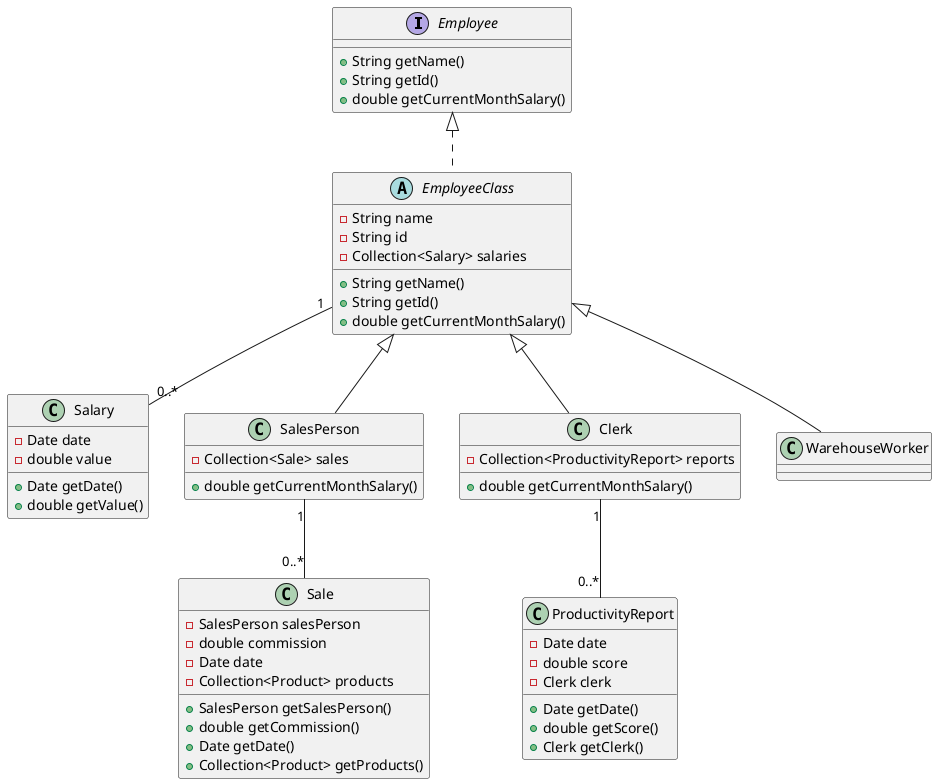 @startuml
interface Employee {
    +String getName()
    +String getId()
    +double getCurrentMonthSalary()
}

abstract class EmployeeClass {
    -String name
    -String id
    -Collection<Salary> salaries
    +String getName()
    +String getId()
    +double getCurrentMonthSalary()
}

Employee <|.. EmployeeClass

class Salary {
    -Date date
    -double value
    +Date getDate()
    +double getValue()
}

EmployeeClass "1" -- "0..*" Salary

class SalesPerson {
    -Collection<Sale> sales
    +double getCurrentMonthSalary()
}

class Sale {
    -SalesPerson salesPerson
    -double commission
    -Date date
    -Collection<Product> products
    +SalesPerson getSalesPerson()
    +double getCommission()
    +Date getDate()
    +Collection<Product> getProducts()
}

SalesPerson "1" -- "0..*" Sale

class Clerk {
    -Collection<ProductivityReport> reports
    +double getCurrentMonthSalary()
}
class ProductivityReport{
    -Date date
    -double score
    -Clerk clerk
    +Date getDate()
    +double getScore()
    +Clerk getClerk()

}

Clerk "1" -- "0..*" ProductivityReport

class WarehouseWorker {}

EmployeeClass <|-- SalesPerson
EmployeeClass <|-- Clerk
EmployeeClass <|-- WarehouseWorker
@enduml